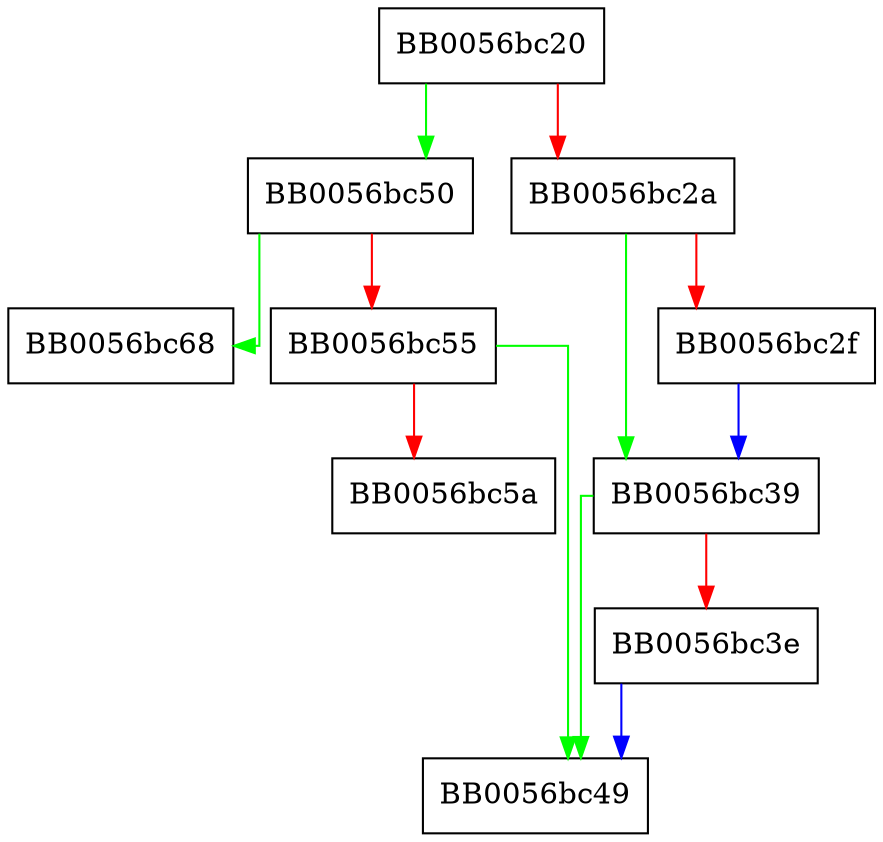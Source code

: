 digraph CMS_SignerInfo_get0_signer_id {
  node [shape="box"];
  graph [splines=ortho];
  BB0056bc20 -> BB0056bc50 [color="green"];
  BB0056bc20 -> BB0056bc2a [color="red"];
  BB0056bc2a -> BB0056bc39 [color="green"];
  BB0056bc2a -> BB0056bc2f [color="red"];
  BB0056bc2f -> BB0056bc39 [color="blue"];
  BB0056bc39 -> BB0056bc49 [color="green"];
  BB0056bc39 -> BB0056bc3e [color="red"];
  BB0056bc3e -> BB0056bc49 [color="blue"];
  BB0056bc50 -> BB0056bc68 [color="green"];
  BB0056bc50 -> BB0056bc55 [color="red"];
  BB0056bc55 -> BB0056bc49 [color="green"];
  BB0056bc55 -> BB0056bc5a [color="red"];
}
